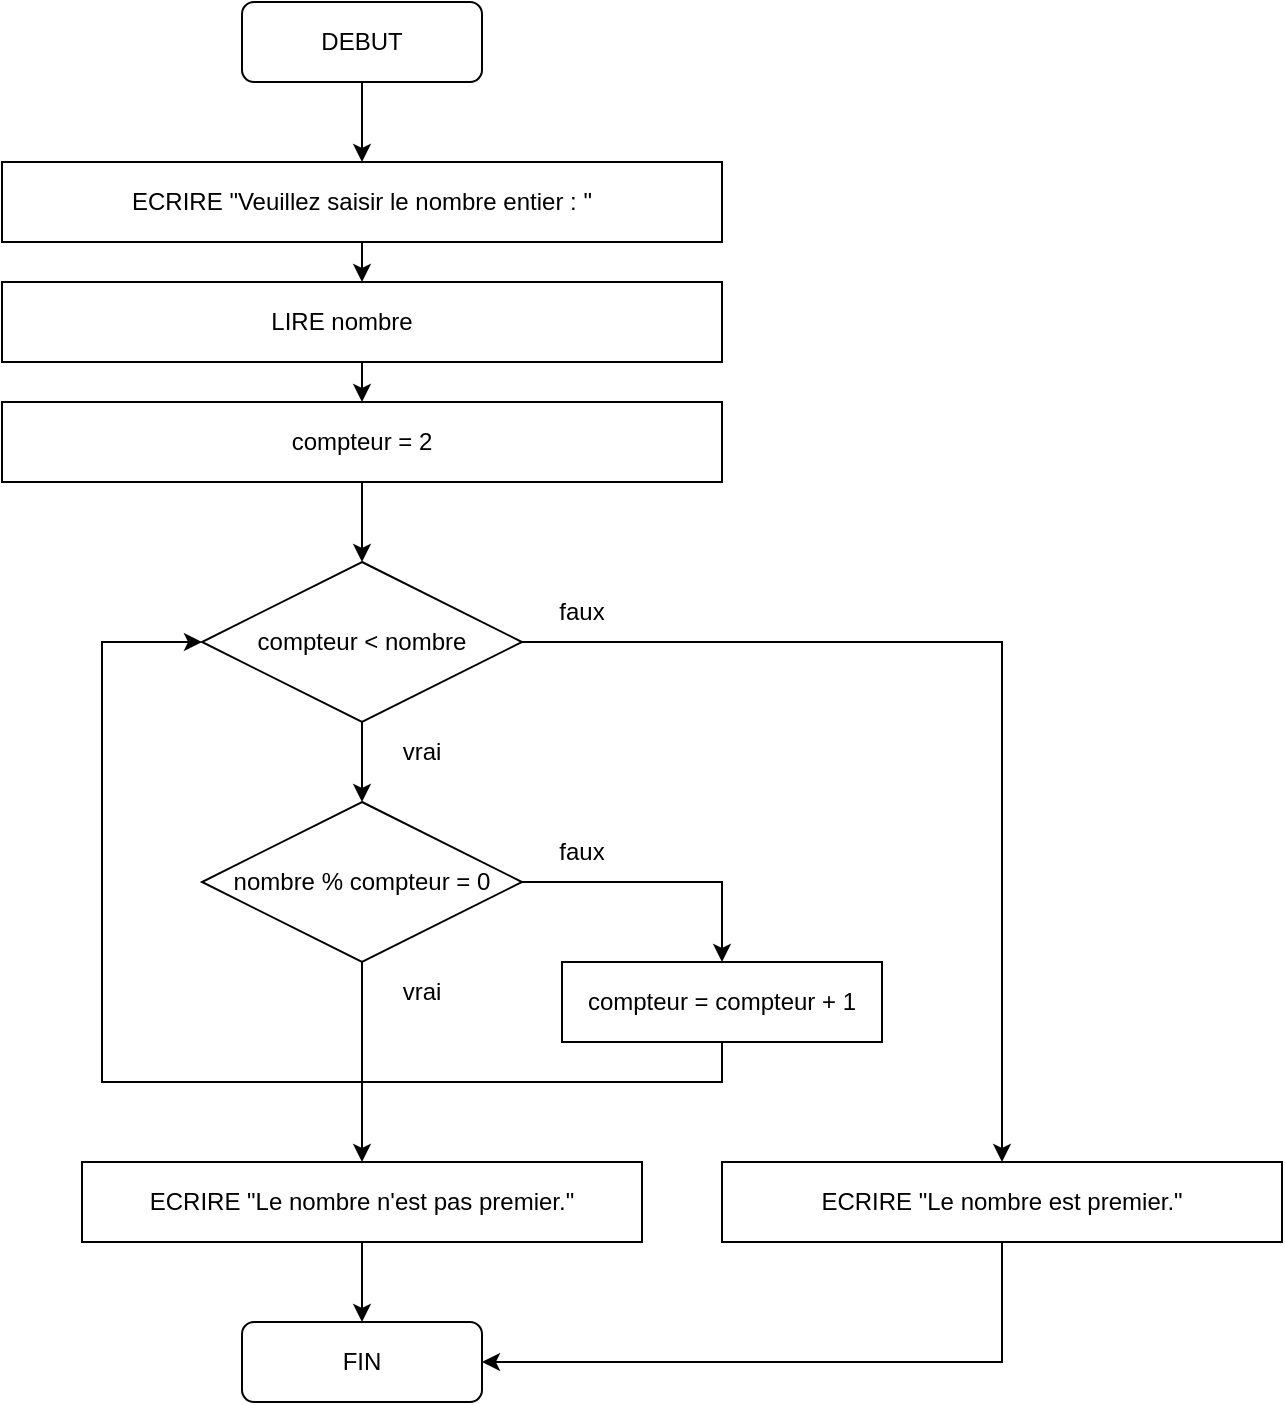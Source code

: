 <mxfile version="18.0.6" type="device"><diagram id="REEv37c_oc4EA8tnRq_p" name="Page-1"><mxGraphModel dx="720" dy="727" grid="1" gridSize="10" guides="1" tooltips="1" connect="1" arrows="1" fold="1" page="1" pageScale="1" pageWidth="827" pageHeight="1169" math="0" shadow="0"><root><mxCell id="0"/><mxCell id="1" parent="0"/><mxCell id="FHs2VWVpXRfARic_kNrv-31" style="edgeStyle=orthogonalEdgeStyle;rounded=0;orthogonalLoop=1;jettySize=auto;html=1;exitX=0.5;exitY=1;exitDx=0;exitDy=0;entryX=0.5;entryY=0;entryDx=0;entryDy=0;" parent="1" source="FHs2VWVpXRfARic_kNrv-1" target="FHs2VWVpXRfARic_kNrv-3" edge="1"><mxGeometry relative="1" as="geometry"/></mxCell><mxCell id="FHs2VWVpXRfARic_kNrv-1" value="" style="rounded=1;whiteSpace=wrap;html=1;fillColor=none;" parent="1" vertex="1"><mxGeometry x="160" y="40" width="120" height="40" as="geometry"/></mxCell><mxCell id="FHs2VWVpXRfARic_kNrv-2" value="DEBUT" style="text;html=1;strokeColor=none;fillColor=none;align=center;verticalAlign=middle;whiteSpace=wrap;rounded=0;" parent="1" vertex="1"><mxGeometry x="190" y="50" width="60" height="20" as="geometry"/></mxCell><mxCell id="FHs2VWVpXRfARic_kNrv-32" style="edgeStyle=orthogonalEdgeStyle;rounded=0;orthogonalLoop=1;jettySize=auto;html=1;exitX=0.5;exitY=1;exitDx=0;exitDy=0;entryX=0.5;entryY=0;entryDx=0;entryDy=0;" parent="1" source="FHs2VWVpXRfARic_kNrv-3" target="FHs2VWVpXRfARic_kNrv-5" edge="1"><mxGeometry relative="1" as="geometry"/></mxCell><mxCell id="FHs2VWVpXRfARic_kNrv-3" value="" style="rounded=0;whiteSpace=wrap;html=1;fillColor=none;" parent="1" vertex="1"><mxGeometry x="40" y="120" width="360" height="40" as="geometry"/></mxCell><mxCell id="FHs2VWVpXRfARic_kNrv-4" value="ECRIRE &quot;Veuillez saisir le nombre entier : &quot;" style="text;html=1;strokeColor=none;fillColor=none;align=center;verticalAlign=middle;whiteSpace=wrap;rounded=0;" parent="1" vertex="1"><mxGeometry x="60" y="127.5" width="320" height="25" as="geometry"/></mxCell><mxCell id="FHs2VWVpXRfARic_kNrv-33" style="edgeStyle=orthogonalEdgeStyle;rounded=0;orthogonalLoop=1;jettySize=auto;html=1;exitX=0.5;exitY=1;exitDx=0;exitDy=0;entryX=0.5;entryY=0;entryDx=0;entryDy=0;" parent="1" source="FHs2VWVpXRfARic_kNrv-5" target="FHs2VWVpXRfARic_kNrv-7" edge="1"><mxGeometry relative="1" as="geometry"/></mxCell><mxCell id="FHs2VWVpXRfARic_kNrv-5" value="" style="rounded=0;whiteSpace=wrap;html=1;fillColor=none;" parent="1" vertex="1"><mxGeometry x="40" y="180" width="360" height="40" as="geometry"/></mxCell><mxCell id="FHs2VWVpXRfARic_kNrv-6" value="LIRE nombre" style="text;html=1;strokeColor=none;fillColor=none;align=center;verticalAlign=middle;whiteSpace=wrap;rounded=0;" parent="1" vertex="1"><mxGeometry x="50" y="190" width="320" height="20" as="geometry"/></mxCell><mxCell id="FHs2VWVpXRfARic_kNrv-35" style="edgeStyle=orthogonalEdgeStyle;rounded=0;orthogonalLoop=1;jettySize=auto;html=1;exitX=0.5;exitY=1;exitDx=0;exitDy=0;entryX=0.5;entryY=0;entryDx=0;entryDy=0;" parent="1" source="FHs2VWVpXRfARic_kNrv-7" target="FHs2VWVpXRfARic_kNrv-9" edge="1"><mxGeometry relative="1" as="geometry"/></mxCell><mxCell id="FHs2VWVpXRfARic_kNrv-7" value="compteur = 2" style="rounded=0;whiteSpace=wrap;html=1;fillColor=none;" parent="1" vertex="1"><mxGeometry x="40" y="240" width="360" height="40" as="geometry"/></mxCell><mxCell id="FHs2VWVpXRfARic_kNrv-36" style="edgeStyle=orthogonalEdgeStyle;rounded=0;orthogonalLoop=1;jettySize=auto;html=1;exitX=0.5;exitY=1;exitDx=0;exitDy=0;entryX=0.5;entryY=0;entryDx=0;entryDy=0;" parent="1" source="FHs2VWVpXRfARic_kNrv-9" target="FHs2VWVpXRfARic_kNrv-11" edge="1"><mxGeometry relative="1" as="geometry"/></mxCell><mxCell id="FHs2VWVpXRfARic_kNrv-9" value="&lt;span style=&quot;&quot;&gt;compteur &amp;lt; nombre&lt;/span&gt;" style="rhombus;whiteSpace=wrap;html=1;fillColor=none;" parent="1" vertex="1"><mxGeometry x="140" y="320" width="160" height="80" as="geometry"/></mxCell><mxCell id="FHs2VWVpXRfARic_kNrv-17" style="edgeStyle=orthogonalEdgeStyle;rounded=0;orthogonalLoop=1;jettySize=auto;html=1;exitX=1;exitY=0.5;exitDx=0;exitDy=0;entryX=0.5;entryY=0;entryDx=0;entryDy=0;" parent="1" source="FHs2VWVpXRfARic_kNrv-9" target="FHs2VWVpXRfARic_kNrv-15" edge="1"><mxGeometry relative="1" as="geometry"/></mxCell><mxCell id="Sw7HP_8c_Kj5lUx5IMcK-4" style="edgeStyle=orthogonalEdgeStyle;rounded=0;orthogonalLoop=1;jettySize=auto;html=1;exitX=1;exitY=0.5;exitDx=0;exitDy=0;entryX=0.5;entryY=0;entryDx=0;entryDy=0;" edge="1" parent="1" source="FHs2VWVpXRfARic_kNrv-11" target="Ch282qDoZfxibMkGUqqm-2"><mxGeometry relative="1" as="geometry"/></mxCell><mxCell id="Sw7HP_8c_Kj5lUx5IMcK-7" style="edgeStyle=orthogonalEdgeStyle;rounded=0;orthogonalLoop=1;jettySize=auto;html=1;exitX=0.5;exitY=1;exitDx=0;exitDy=0;" edge="1" parent="1" source="FHs2VWVpXRfARic_kNrv-11" target="FHs2VWVpXRfARic_kNrv-13"><mxGeometry relative="1" as="geometry"/></mxCell><mxCell id="FHs2VWVpXRfARic_kNrv-11" value="&lt;span style=&quot;&quot;&gt;nombre % compteur = 0&lt;/span&gt;" style="rhombus;whiteSpace=wrap;html=1;fillColor=none;" parent="1" vertex="1"><mxGeometry x="140" y="440" width="160" height="80" as="geometry"/></mxCell><mxCell id="FHs2VWVpXRfARic_kNrv-26" value="" style="edgeStyle=orthogonalEdgeStyle;rounded=0;orthogonalLoop=1;jettySize=auto;html=1;" parent="1" source="FHs2VWVpXRfARic_kNrv-13" target="FHs2VWVpXRfARic_kNrv-19" edge="1"><mxGeometry relative="1" as="geometry"/></mxCell><mxCell id="FHs2VWVpXRfARic_kNrv-13" value="&lt;span style=&quot;&quot;&gt;ECRIRE &quot;Le nombre n'est pas premier.&quot;&lt;/span&gt;" style="rounded=0;whiteSpace=wrap;html=1;fillColor=none;" parent="1" vertex="1"><mxGeometry x="80" y="620" width="280" height="40" as="geometry"/></mxCell><mxCell id="Sw7HP_8c_Kj5lUx5IMcK-2" style="edgeStyle=orthogonalEdgeStyle;rounded=0;orthogonalLoop=1;jettySize=auto;html=1;exitX=0.5;exitY=1;exitDx=0;exitDy=0;entryX=1;entryY=0.5;entryDx=0;entryDy=0;" edge="1" parent="1" source="FHs2VWVpXRfARic_kNrv-15" target="FHs2VWVpXRfARic_kNrv-19"><mxGeometry relative="1" as="geometry"/></mxCell><mxCell id="FHs2VWVpXRfARic_kNrv-15" value="&lt;span style=&quot;&quot;&gt;ECRIRE &quot;Le nombre est premier.&quot;&lt;/span&gt;" style="rounded=0;whiteSpace=wrap;html=1;fillColor=none;" parent="1" vertex="1"><mxGeometry x="400" y="620" width="280" height="40" as="geometry"/></mxCell><mxCell id="FHs2VWVpXRfARic_kNrv-19" value="" style="rounded=1;whiteSpace=wrap;html=1;fillColor=none;" parent="1" vertex="1"><mxGeometry x="160" y="700" width="120" height="40" as="geometry"/></mxCell><mxCell id="FHs2VWVpXRfARic_kNrv-20" value="FIN" style="text;html=1;strokeColor=none;fillColor=none;align=center;verticalAlign=middle;whiteSpace=wrap;rounded=0;" parent="1" vertex="1"><mxGeometry x="190" y="705" width="60" height="30" as="geometry"/></mxCell><mxCell id="Ch282qDoZfxibMkGUqqm-1" value="vrai" style="text;html=1;strokeColor=none;fillColor=none;align=center;verticalAlign=middle;whiteSpace=wrap;rounded=0;" parent="1" vertex="1"><mxGeometry x="220" y="520" width="60" height="30" as="geometry"/></mxCell><mxCell id="Sw7HP_8c_Kj5lUx5IMcK-5" style="edgeStyle=orthogonalEdgeStyle;rounded=0;orthogonalLoop=1;jettySize=auto;html=1;exitX=0.5;exitY=1;exitDx=0;exitDy=0;entryX=0;entryY=0.5;entryDx=0;entryDy=0;" edge="1" parent="1" source="Ch282qDoZfxibMkGUqqm-2" target="FHs2VWVpXRfARic_kNrv-9"><mxGeometry relative="1" as="geometry"><Array as="points"><mxPoint x="400" y="580"/><mxPoint x="90" y="580"/><mxPoint x="90" y="360"/></Array></mxGeometry></mxCell><mxCell id="Ch282qDoZfxibMkGUqqm-2" value="compteur = compteur + 1" style="rounded=0;whiteSpace=wrap;html=1;fillColor=none;" parent="1" vertex="1"><mxGeometry x="320" y="520" width="160" height="40" as="geometry"/></mxCell><mxCell id="Sw7HP_8c_Kj5lUx5IMcK-6" value="vrai" style="text;html=1;strokeColor=none;fillColor=none;align=center;verticalAlign=middle;whiteSpace=wrap;rounded=0;" vertex="1" parent="1"><mxGeometry x="220" y="400" width="60" height="30" as="geometry"/></mxCell><mxCell id="Sw7HP_8c_Kj5lUx5IMcK-8" value="faux&lt;span style=&quot;color: rgba(0, 0, 0, 0); font-family: monospace; font-size: 0px; text-align: start;&quot;&gt;%3CmxGraphModel%3E%3Croot%3E%3CmxCell%20id%3D%220%22%2F%3E%3CmxCell%20id%3D%221%22%20parent%3D%220%22%2F%3E%3CmxCell%20id%3D%222%22%20value%3D%22vrai%22%20style%3D%22text%3Bhtml%3D1%3BstrokeColor%3Dnone%3BfillColor%3Dnone%3Balign%3Dcenter%3BverticalAlign%3Dmiddle%3BwhiteSpace%3Dwrap%3Brounded%3D0%3B%22%20vertex%3D%221%22%20parent%3D%221%22%3E%3CmxGeometry%20x%3D%22240%22%20y%3D%22520%22%20width%3D%2260%22%20height%3D%2230%22%20as%3D%22geometry%22%2F%3E%3C%2FmxCell%3E%3C%2Froot%3E%3C%2FmxGraphModel%3E&lt;/span&gt;" style="text;html=1;strokeColor=none;fillColor=none;align=center;verticalAlign=middle;whiteSpace=wrap;rounded=0;" vertex="1" parent="1"><mxGeometry x="300" y="330" width="60" height="30" as="geometry"/></mxCell><mxCell id="Sw7HP_8c_Kj5lUx5IMcK-9" value="faux&lt;span style=&quot;color: rgba(0, 0, 0, 0); font-family: monospace; font-size: 0px; text-align: start;&quot;&gt;%3CmxGraphModel%3E%3Croot%3E%3CmxCell%20id%3D%220%22%2F%3E%3CmxCell%20id%3D%221%22%20parent%3D%220%22%2F%3E%3CmxCell%20id%3D%222%22%20value%3D%22vrai%22%20style%3D%22text%3Bhtml%3D1%3BstrokeColor%3Dnone%3BfillColor%3Dnone%3Balign%3Dcenter%3BverticalAlign%3Dmiddle%3BwhiteSpace%3Dwrap%3Brounded%3D0%3B%22%20vertex%3D%221%22%20parent%3D%221%22%3E%3CmxGeometry%20x%3D%22240%22%20y%3D%22520%22%20width%3D%2260%22%20height%3D%2230%22%20as%3D%22geometry%22%2F%3E%3C%2FmxCell%3E%3C%2Froot%3E%3C%2FmxGraphModel%3E&lt;/span&gt;" style="text;html=1;strokeColor=none;fillColor=none;align=center;verticalAlign=middle;whiteSpace=wrap;rounded=0;" vertex="1" parent="1"><mxGeometry x="300" y="450" width="60" height="30" as="geometry"/></mxCell></root></mxGraphModel></diagram></mxfile>